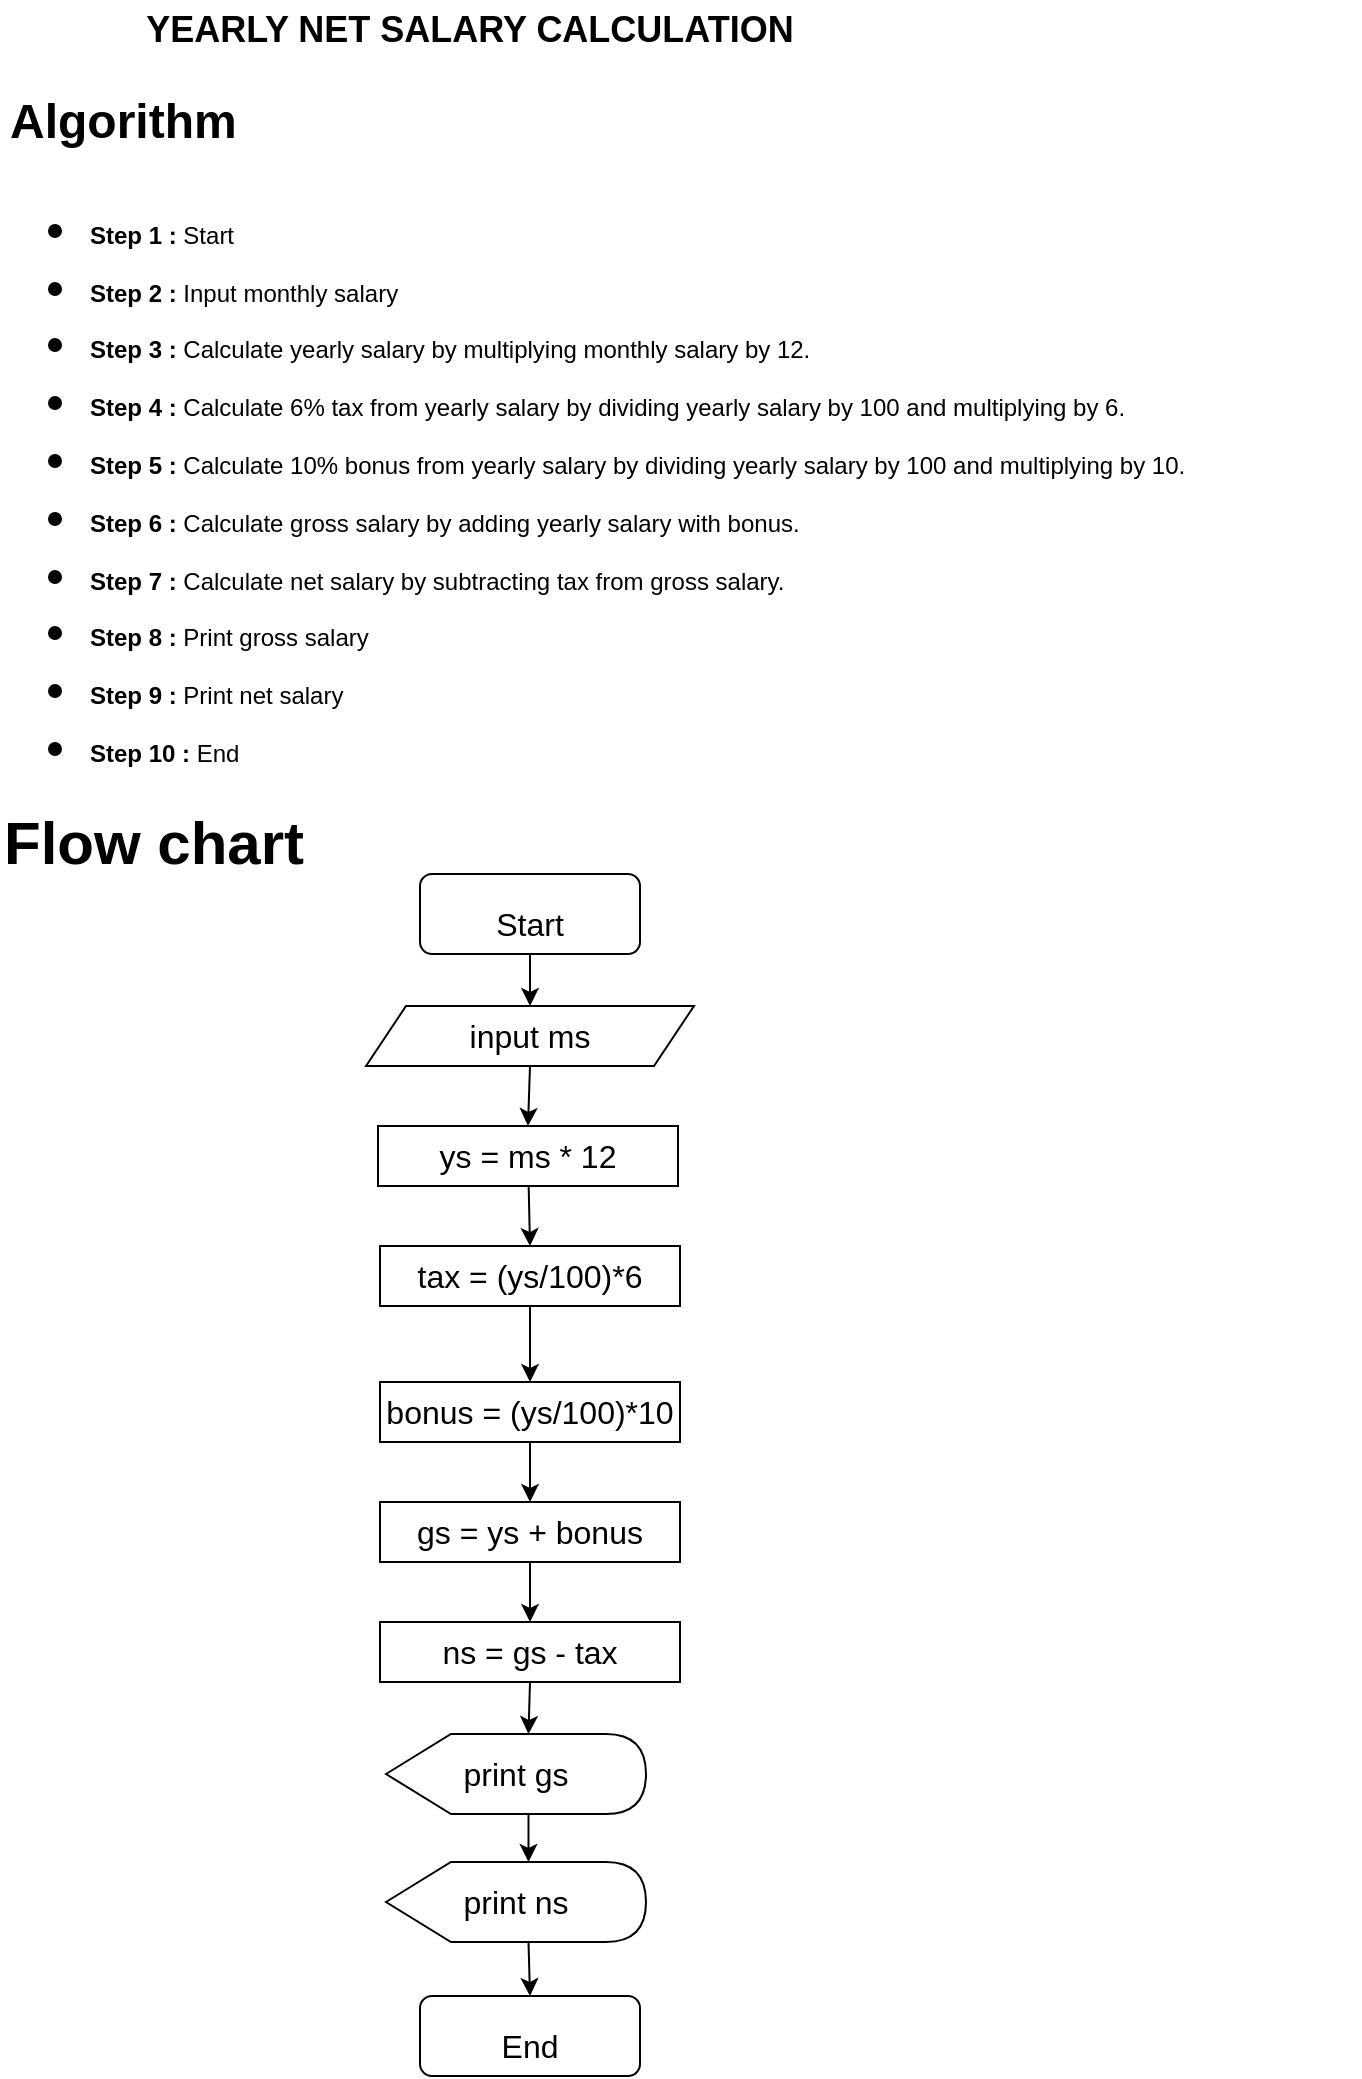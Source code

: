 <mxfile version="17.4.5" type="github"><diagram id="yg1IE7VaSwWJatzPuXuU" name="Page-1"><mxGraphModel dx="1038" dy="539" grid="1" gridSize="10" guides="1" tooltips="1" connect="1" arrows="1" fold="1" page="1" pageScale="1" pageWidth="827" pageHeight="1169" math="0" shadow="0"><root><mxCell id="0"/><mxCell id="1" parent="0"/><mxCell id="ivgzuz-2pKS20QDYnzjS-1" value="&lt;h1&gt;&lt;span&gt;Algorithm&lt;/span&gt;&lt;/h1&gt;&lt;h1&gt;&lt;ul&gt;&lt;li&gt;&lt;span style=&quot;font-size: 12px&quot;&gt;Step 1 :&lt;/span&gt;&lt;span style=&quot;font-size: 12px ; font-weight: normal&quot;&gt; Start&lt;/span&gt;&lt;/li&gt;&lt;li&gt;&lt;span style=&quot;font-size: 12px&quot;&gt;Step 2 :&lt;/span&gt;&lt;span style=&quot;font-size: 12px ; font-weight: normal&quot;&gt;&amp;nbsp;Input monthly salary&lt;/span&gt;&lt;/li&gt;&lt;li&gt;&lt;span style=&quot;font-size: 12px&quot;&gt;Step 3 :&lt;/span&gt;&lt;span style=&quot;font-size: 12px ; font-weight: normal&quot;&gt;&amp;nbsp;Calculate yearly salary by &lt;/span&gt;&lt;span style=&quot;font-size: 12px ; font-weight: 400&quot;&gt;multiplying monthly salary by 12.&lt;/span&gt;&lt;/li&gt;&lt;li&gt;&lt;span style=&quot;font-size: 12px&quot;&gt;Step 4 :&lt;/span&gt;&lt;span style=&quot;font-size: 12px ; font-weight: normal&quot;&gt;&amp;nbsp;Calculate 6% tax from yearly salary by dividing yearly salary by 100 and multiplying by 6.&lt;/span&gt;&lt;/li&gt;&lt;li&gt;&lt;span style=&quot;font-size: 12px&quot;&gt;Step 5 :&lt;/span&gt;&lt;span style=&quot;font-size: 12px ; font-weight: normal&quot;&gt;&amp;nbsp;Calculate 10% bonus from yearly salary by dividing yearly salary by 100 and multiplying by 10.&lt;/span&gt;&lt;/li&gt;&lt;li&gt;&lt;span style=&quot;font-size: 12px&quot;&gt;Step 6 :&lt;/span&gt;&lt;span style=&quot;font-size: 12px ; font-weight: normal&quot;&gt;&amp;nbsp;Calculate gross salary by adding yearly salary with bonus.&lt;/span&gt;&lt;/li&gt;&lt;li&gt;&lt;span style=&quot;font-size: 12px&quot;&gt;Step 7 :&lt;/span&gt;&lt;span style=&quot;font-size: 12px ; font-weight: normal&quot;&gt;&amp;nbsp;Calculate net salary by &lt;/span&gt;&lt;span style=&quot;font-size: 12px ; font-weight: 400&quot;&gt;subtracting&lt;/span&gt;&lt;span style=&quot;font-size: 12px ; font-weight: normal&quot;&gt;&amp;nbsp;tax from gross salary.&lt;/span&gt;&lt;/li&gt;&lt;li&gt;&lt;span style=&quot;font-size: 12px&quot;&gt;Step 8 :&lt;/span&gt;&lt;span style=&quot;font-size: 12px ; font-weight: normal&quot;&gt;&amp;nbsp;Print gross salary&lt;/span&gt;&lt;/li&gt;&lt;li&gt;&lt;span style=&quot;font-size: 12px&quot;&gt;Step 9 :&lt;/span&gt;&lt;span style=&quot;font-size: 12px ; font-weight: normal&quot;&gt;&amp;nbsp;Print net salary&lt;/span&gt;&lt;/li&gt;&lt;li&gt;&lt;span style=&quot;font-size: 12px&quot;&gt;Step 10 :&lt;/span&gt;&lt;span style=&quot;font-size: 12px ; font-weight: normal&quot;&gt;&amp;nbsp;End&lt;/span&gt;&lt;/li&gt;&lt;li&gt;&lt;/li&gt;&lt;/ul&gt;&lt;/h1&gt;" style="text;html=1;strokeColor=none;fillColor=none;spacing=5;spacingTop=-20;whiteSpace=wrap;overflow=hidden;rounded=0;" parent="1" vertex="1"><mxGeometry x="80" y="80" width="680" height="350" as="geometry"/></mxCell><mxCell id="ivgzuz-2pKS20QDYnzjS-2" value="&lt;b&gt;&lt;font style=&quot;font-size: 18px&quot;&gt;YEARLY NET SALARY CALCULATION&lt;/font&gt;&lt;/b&gt;" style="text;html=1;strokeColor=none;fillColor=none;align=center;verticalAlign=middle;whiteSpace=wrap;rounded=0;" parent="1" vertex="1"><mxGeometry x="80" y="39" width="470" height="30" as="geometry"/></mxCell><mxCell id="ivgzuz-2pKS20QDYnzjS-3" value="&lt;h1&gt;&lt;font style=&quot;font-size: 30px&quot;&gt;Flow chart&lt;/font&gt;&lt;/h1&gt;" style="text;html=1;strokeColor=none;fillColor=none;align=left;verticalAlign=middle;whiteSpace=wrap;rounded=0;fontSize=18;" parent="1" vertex="1"><mxGeometry x="80" y="443" width="210" height="30" as="geometry"/></mxCell><mxCell id="ivgzuz-2pKS20QDYnzjS-4" value="&lt;font style=&quot;font-size: 16px&quot;&gt;Start&lt;/font&gt;" style="rounded=1;whiteSpace=wrap;html=1;fontSize=30;align=center;" parent="1" vertex="1"><mxGeometry x="290" y="476" width="110" height="40" as="geometry"/></mxCell><mxCell id="ivgzuz-2pKS20QDYnzjS-5" value="input ms" style="shape=parallelogram;perimeter=parallelogramPerimeter;whiteSpace=wrap;html=1;fixedSize=1;fontSize=16;" parent="1" vertex="1"><mxGeometry x="263" y="542" width="164" height="30" as="geometry"/></mxCell><mxCell id="ivgzuz-2pKS20QDYnzjS-6" value="" style="endArrow=classic;html=1;rounded=0;fontSize=16;entryX=0.5;entryY=0;entryDx=0;entryDy=0;exitX=0.5;exitY=1;exitDx=0;exitDy=0;" parent="1" source="ivgzuz-2pKS20QDYnzjS-4" target="ivgzuz-2pKS20QDYnzjS-5" edge="1"><mxGeometry width="50" height="50" relative="1" as="geometry"><mxPoint x="390" y="492" as="sourcePoint"/><mxPoint x="440" y="442" as="targetPoint"/></mxGeometry></mxCell><mxCell id="ivgzuz-2pKS20QDYnzjS-7" value="ys = ms * 12" style="rounded=0;whiteSpace=wrap;html=1;fontSize=16;" parent="1" vertex="1"><mxGeometry x="269" y="602" width="150" height="30" as="geometry"/></mxCell><mxCell id="ivgzuz-2pKS20QDYnzjS-8" value="" style="endArrow=classic;html=1;rounded=0;fontSize=16;entryX=0.5;entryY=0;entryDx=0;entryDy=0;exitX=0.5;exitY=1;exitDx=0;exitDy=0;" parent="1" source="ivgzuz-2pKS20QDYnzjS-5" target="ivgzuz-2pKS20QDYnzjS-7" edge="1"><mxGeometry width="50" height="50" relative="1" as="geometry"><mxPoint x="390" y="492" as="sourcePoint"/><mxPoint x="440" y="442" as="targetPoint"/></mxGeometry></mxCell><mxCell id="ivgzuz-2pKS20QDYnzjS-9" value="tax = (ys/100)*6" style="rounded=0;whiteSpace=wrap;html=1;fontSize=16;" parent="1" vertex="1"><mxGeometry x="270" y="662" width="150" height="30" as="geometry"/></mxCell><mxCell id="ivgzuz-2pKS20QDYnzjS-10" value="" style="endArrow=classic;html=1;rounded=0;fontSize=16;entryX=0.5;entryY=0;entryDx=0;entryDy=0;" parent="1" source="ivgzuz-2pKS20QDYnzjS-7" target="ivgzuz-2pKS20QDYnzjS-9" edge="1"><mxGeometry width="50" height="50" relative="1" as="geometry"><mxPoint x="390" y="492" as="sourcePoint"/><mxPoint x="440" y="442" as="targetPoint"/></mxGeometry></mxCell><mxCell id="ivgzuz-2pKS20QDYnzjS-11" value="print gs" style="shape=display;whiteSpace=wrap;html=1;fontSize=16;" parent="1" vertex="1"><mxGeometry x="273" y="906" width="130" height="40" as="geometry"/></mxCell><mxCell id="ivgzuz-2pKS20QDYnzjS-12" value="" style="endArrow=classic;html=1;rounded=0;fontSize=16;exitX=0.5;exitY=1;exitDx=0;exitDy=0;entryX=0.5;entryY=0;entryDx=0;entryDy=0;" parent="1" source="ivgzuz-2pKS20QDYnzjS-9" target="ZD3PfOhlHjcqxrVu96We-1" edge="1"><mxGeometry width="50" height="50" relative="1" as="geometry"><mxPoint x="390" y="652" as="sourcePoint"/><mxPoint x="370" y="710" as="targetPoint"/></mxGeometry></mxCell><mxCell id="ivgzuz-2pKS20QDYnzjS-15" value="&lt;font style=&quot;font-size: 16px&quot;&gt;End&lt;/font&gt;" style="rounded=1;whiteSpace=wrap;html=1;fontSize=30;align=center;" parent="1" vertex="1"><mxGeometry x="290" y="1037" width="110" height="40" as="geometry"/></mxCell><mxCell id="ivgzuz-2pKS20QDYnzjS-16" value="" style="endArrow=classic;html=1;rounded=0;fontSize=16;entryX=0.5;entryY=0;entryDx=0;entryDy=0;exitX=0;exitY=0;exitDx=71.25;exitDy=40;exitPerimeter=0;" parent="1" source="ZD3PfOhlHjcqxrVu96We-7" target="ivgzuz-2pKS20QDYnzjS-15" edge="1"><mxGeometry width="50" height="50" relative="1" as="geometry"><mxPoint x="390" y="1017" as="sourcePoint"/><mxPoint x="440" y="833" as="targetPoint"/></mxGeometry></mxCell><mxCell id="ZD3PfOhlHjcqxrVu96We-1" value="bonus = (ys/100)*10" style="rounded=0;whiteSpace=wrap;html=1;fontSize=16;" vertex="1" parent="1"><mxGeometry x="270" y="730" width="150" height="30" as="geometry"/></mxCell><mxCell id="ZD3PfOhlHjcqxrVu96We-2" value="gs = ys + bonus" style="rounded=0;whiteSpace=wrap;html=1;fontSize=16;" vertex="1" parent="1"><mxGeometry x="270" y="790" width="150" height="30" as="geometry"/></mxCell><mxCell id="ZD3PfOhlHjcqxrVu96We-3" value="" style="endArrow=classic;html=1;rounded=0;exitX=0.5;exitY=1;exitDx=0;exitDy=0;entryX=0.5;entryY=0;entryDx=0;entryDy=0;" edge="1" parent="1" source="ZD3PfOhlHjcqxrVu96We-1" target="ZD3PfOhlHjcqxrVu96We-2"><mxGeometry width="50" height="50" relative="1" as="geometry"><mxPoint x="390" y="860" as="sourcePoint"/><mxPoint x="440" y="810" as="targetPoint"/></mxGeometry></mxCell><mxCell id="ZD3PfOhlHjcqxrVu96We-4" value="ns = gs - tax" style="rounded=0;whiteSpace=wrap;html=1;fontSize=16;" vertex="1" parent="1"><mxGeometry x="270" y="850" width="150" height="30" as="geometry"/></mxCell><mxCell id="ZD3PfOhlHjcqxrVu96We-5" value="" style="endArrow=classic;html=1;rounded=0;exitX=0.5;exitY=1;exitDx=0;exitDy=0;entryX=0.5;entryY=0;entryDx=0;entryDy=0;" edge="1" parent="1" source="ZD3PfOhlHjcqxrVu96We-2" target="ZD3PfOhlHjcqxrVu96We-4"><mxGeometry width="50" height="50" relative="1" as="geometry"><mxPoint x="390" y="1020" as="sourcePoint"/><mxPoint x="440" y="970" as="targetPoint"/></mxGeometry></mxCell><mxCell id="ZD3PfOhlHjcqxrVu96We-6" value="" style="endArrow=classic;html=1;rounded=0;exitX=0.5;exitY=1;exitDx=0;exitDy=0;entryX=0;entryY=0;entryDx=71.25;entryDy=0;entryPerimeter=0;" edge="1" parent="1" source="ZD3PfOhlHjcqxrVu96We-4" target="ivgzuz-2pKS20QDYnzjS-11"><mxGeometry width="50" height="50" relative="1" as="geometry"><mxPoint x="390" y="1020" as="sourcePoint"/><mxPoint x="440" y="970" as="targetPoint"/></mxGeometry></mxCell><mxCell id="ZD3PfOhlHjcqxrVu96We-7" value="print ns" style="shape=display;whiteSpace=wrap;html=1;fontSize=16;" vertex="1" parent="1"><mxGeometry x="273" y="970" width="130" height="40" as="geometry"/></mxCell><mxCell id="ZD3PfOhlHjcqxrVu96We-8" value="" style="endArrow=classic;html=1;rounded=0;entryX=0;entryY=0;entryDx=71.25;entryDy=0;entryPerimeter=0;exitX=0;exitY=0;exitDx=71.25;exitDy=40;exitPerimeter=0;" edge="1" parent="1" source="ivgzuz-2pKS20QDYnzjS-11" target="ZD3PfOhlHjcqxrVu96We-7"><mxGeometry width="50" height="50" relative="1" as="geometry"><mxPoint x="390" y="820" as="sourcePoint"/><mxPoint x="440" y="770" as="targetPoint"/></mxGeometry></mxCell></root></mxGraphModel></diagram></mxfile>